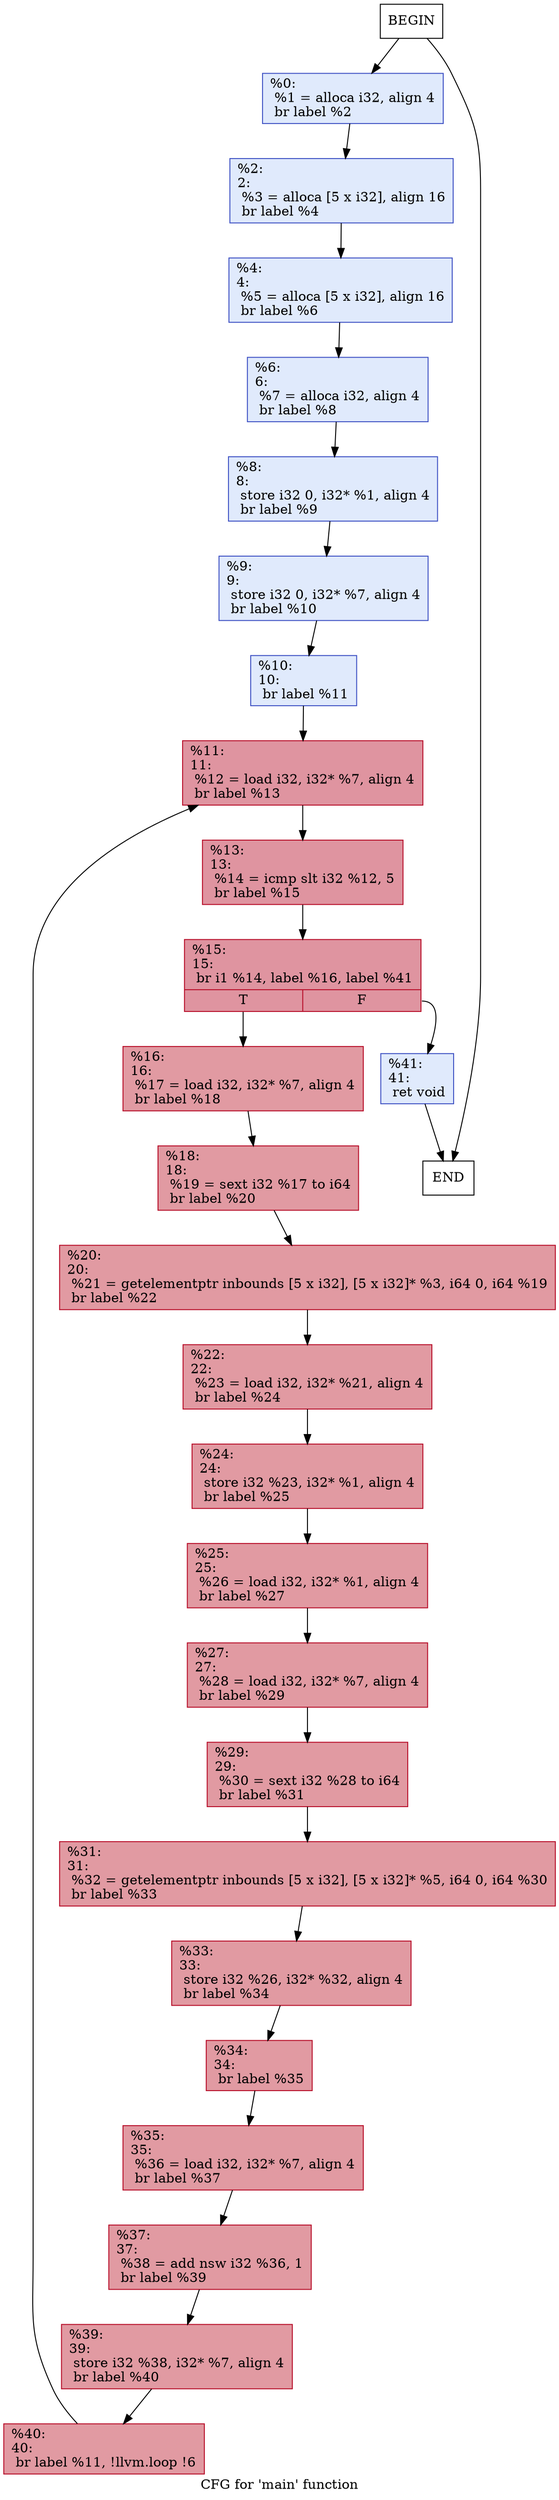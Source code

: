 digraph "CFG for 'main' function" {
	label="CFG for 'main' function";

	Nodebeginmain [shape=record, label="BEGIN"];
	Nodebeginmain -> Node0x1a6ee10
	Node0x1a6ee10 [shape=record,color="#3d50c3ff", style=filled, fillcolor="#b9d0f970",label="{%0:\l  %1 = alloca i32, align 4\l  br label %2\l}"];
	Node0x1a6ee10 -> Node0x1a6f570;
	Node0x1a6f570 [shape=record,color="#3d50c3ff", style=filled, fillcolor="#b9d0f970",label="{%2:\l2:                                                \l  %3 = alloca [5 x i32], align 16\l  br label %4\l}"];
	Node0x1a6f570 -> Node0x1a6fce0;
	Node0x1a6fce0 [shape=record,color="#3d50c3ff", style=filled, fillcolor="#b9d0f970",label="{%4:\l4:                                                \l  %5 = alloca [5 x i32], align 16\l  br label %6\l}"];
	Node0x1a6fce0 -> Node0x1a6fe60;
	Node0x1a6fe60 [shape=record,color="#3d50c3ff", style=filled, fillcolor="#b9d0f970",label="{%6:\l6:                                                \l  %7 = alloca i32, align 4\l  br label %8\l}"];
	Node0x1a6fe60 -> Node0x1a6ff90;
	Node0x1a6ff90 [shape=record,color="#3d50c3ff", style=filled, fillcolor="#b9d0f970",label="{%8:\l8:                                                \l  store i32 0, i32* %1, align 4\l  br label %9\l}"];
	Node0x1a6ff90 -> Node0x1a6fda0;
	Node0x1a6fda0 [shape=record,color="#3d50c3ff", style=filled, fillcolor="#b9d0f970",label="{%9:\l9:                                                \l  store i32 0, i32* %7, align 4\l  br label %10\l}"];
	Node0x1a6fda0 -> Node0x1a700c0;
	Node0x1a700c0 [shape=record,color="#3d50c3ff", style=filled, fillcolor="#b9d0f970",label="{%10:\l10:                                               \l  br label %11\l}"];
	Node0x1a700c0 -> Node0x1a70180;
	Node0x1a70180 [shape=record,color="#b70d28ff", style=filled, fillcolor="#b70d2870",label="{%11:\l11:                                               \l  %12 = load i32, i32* %7, align 4\l  br label %13\l}"];
	Node0x1a70180 -> Node0x1a702b0;
	Node0x1a702b0 [shape=record,color="#b70d28ff", style=filled, fillcolor="#b70d2870",label="{%13:\l13:                                               \l  %14 = icmp slt i32 %12, 5\l  br label %15\l}"];
	Node0x1a702b0 -> Node0x1a703a0;
	Node0x1a703a0 [shape=record,color="#b70d28ff", style=filled, fillcolor="#b70d2870",label="{%15:\l15:                                               \l  br i1 %14, label %16, label %41\l|{<s0>T|<s1>F}}"];
	Node0x1a703a0:s0 -> Node0x1a70460;
	Node0x1a703a0:s1 -> Node0x1a704b0;
	Node0x1a70460 [shape=record,color="#b70d28ff", style=filled, fillcolor="#bb1b2c70",label="{%16:\l16:                                               \l  %17 = load i32, i32* %7, align 4\l  br label %18\l}"];
	Node0x1a70460 -> Node0x1a70660;
	Node0x1a70660 [shape=record,color="#b70d28ff", style=filled, fillcolor="#bb1b2c70",label="{%18:\l18:                                               \l  %19 = sext i32 %17 to i64\l  br label %20\l}"];
	Node0x1a70660 -> Node0x1a70790;
	Node0x1a70790 [shape=record,color="#b70d28ff", style=filled, fillcolor="#bb1b2c70",label="{%20:\l20:                                               \l  %21 = getelementptr inbounds [5 x i32], [5 x i32]* %3, i64 0, i64 %19\l  br label %22\l}"];
	Node0x1a70790 -> Node0x1a70940;
	Node0x1a70940 [shape=record,color="#b70d28ff", style=filled, fillcolor="#bb1b2c70",label="{%22:\l22:                                               \l  %23 = load i32, i32* %21, align 4\l  br label %24\l}"];
	Node0x1a70940 -> Node0x1a70a70;
	Node0x1a70a70 [shape=record,color="#b70d28ff", style=filled, fillcolor="#bb1b2c70",label="{%24:\l24:                                               \l  store i32 %23, i32* %1, align 4\l  br label %25\l}"];
	Node0x1a70a70 -> Node0x1a70b30;
	Node0x1a70b30 [shape=record,color="#b70d28ff", style=filled, fillcolor="#bb1b2c70",label="{%25:\l25:                                               \l  %26 = load i32, i32* %1, align 4\l  br label %27\l}"];
	Node0x1a70b30 -> Node0x1a70c60;
	Node0x1a70c60 [shape=record,color="#b70d28ff", style=filled, fillcolor="#bb1b2c70",label="{%27:\l27:                                               \l  %28 = load i32, i32* %7, align 4\l  br label %29\l}"];
	Node0x1a70c60 -> Node0x1a70d90;
	Node0x1a70d90 [shape=record,color="#b70d28ff", style=filled, fillcolor="#bb1b2c70",label="{%29:\l29:                                               \l  %30 = sext i32 %28 to i64\l  br label %31\l}"];
	Node0x1a70d90 -> Node0x1a70ec0;
	Node0x1a70ec0 [shape=record,color="#b70d28ff", style=filled, fillcolor="#bb1b2c70",label="{%31:\l31:                                               \l  %32 = getelementptr inbounds [5 x i32], [5 x i32]* %5, i64 0, i64 %30\l  br label %33\l}"];
	Node0x1a70ec0 -> Node0x1a71250;
	Node0x1a71250 [shape=record,color="#b70d28ff", style=filled, fillcolor="#bb1b2c70",label="{%33:\l33:                                               \l  store i32 %26, i32* %32, align 4\l  br label %34\l}"];
	Node0x1a71250 -> Node0x1a71310;
	Node0x1a71310 [shape=record,color="#b70d28ff", style=filled, fillcolor="#bb1b2c70",label="{%34:\l34:                                               \l  br label %35\l}"];
	Node0x1a71310 -> Node0x1a713d0;
	Node0x1a713d0 [shape=record,color="#b70d28ff", style=filled, fillcolor="#bb1b2c70",label="{%35:\l35:                                               \l  %36 = load i32, i32* %7, align 4\l  br label %37\l}"];
	Node0x1a713d0 -> Node0x1a71500;
	Node0x1a71500 [shape=record,color="#b70d28ff", style=filled, fillcolor="#bb1b2c70",label="{%37:\l37:                                               \l  %38 = add nsw i32 %36, 1\l  br label %39\l}"];
	Node0x1a71500 -> Node0x1a715c0;
	Node0x1a715c0 [shape=record,color="#b70d28ff", style=filled, fillcolor="#bb1b2c70",label="{%39:\l39:                                               \l  store i32 %38, i32* %7, align 4\l  br label %40\l}"];
	Node0x1a715c0 -> Node0x1a71710;
	Node0x1a71710 [shape=record,color="#b70d28ff", style=filled, fillcolor="#bb1b2c70",label="{%40:\l40:                                               \l  br label %11, !llvm.loop !6\l}"];
	Node0x1a71710 -> Node0x1a70180;
	Node0x1a704b0 [shape=record,color="#3d50c3ff", style=filled, fillcolor="#b9d0f970",label="{%41:\l41:                                               \l  ret void\l}"];
	Node0x1a704b0 -> Nodeendmain;
	Nodeendmain [shape=record, label="END"];
	Nodebeginmain -> Nodeendmain;
}
